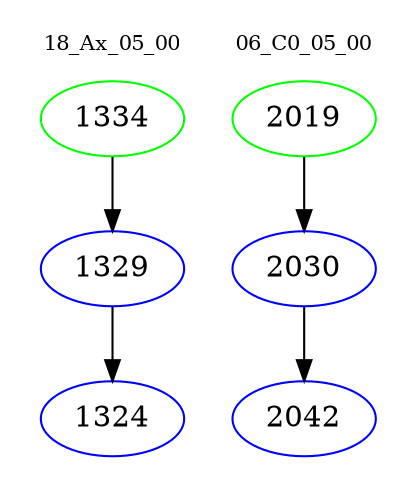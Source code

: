 digraph{
subgraph cluster_0 {
color = white
label = "18_Ax_05_00";
fontsize=10;
T0_1334 [label="1334", color="green"]
T0_1334 -> T0_1329 [color="black"]
T0_1329 [label="1329", color="blue"]
T0_1329 -> T0_1324 [color="black"]
T0_1324 [label="1324", color="blue"]
}
subgraph cluster_1 {
color = white
label = "06_C0_05_00";
fontsize=10;
T1_2019 [label="2019", color="green"]
T1_2019 -> T1_2030 [color="black"]
T1_2030 [label="2030", color="blue"]
T1_2030 -> T1_2042 [color="black"]
T1_2042 [label="2042", color="blue"]
}
}

